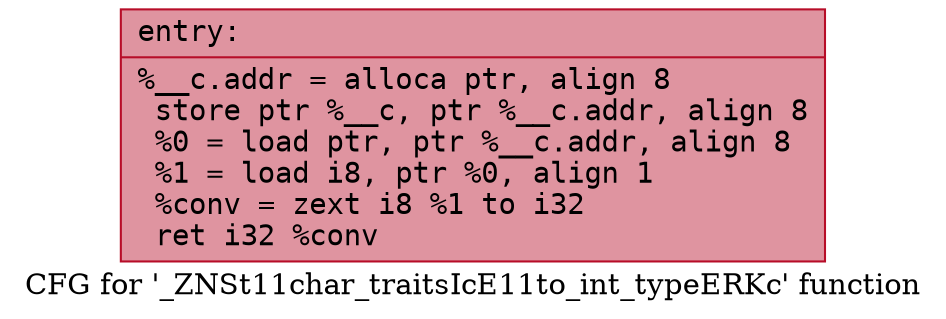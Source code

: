 digraph "CFG for '_ZNSt11char_traitsIcE11to_int_typeERKc' function" {
	label="CFG for '_ZNSt11char_traitsIcE11to_int_typeERKc' function";

	Node0x55fec30714b0 [shape=record,color="#b70d28ff", style=filled, fillcolor="#b70d2870" fontname="Courier",label="{entry:\l|  %__c.addr = alloca ptr, align 8\l  store ptr %__c, ptr %__c.addr, align 8\l  %0 = load ptr, ptr %__c.addr, align 8\l  %1 = load i8, ptr %0, align 1\l  %conv = zext i8 %1 to i32\l  ret i32 %conv\l}"];
}
